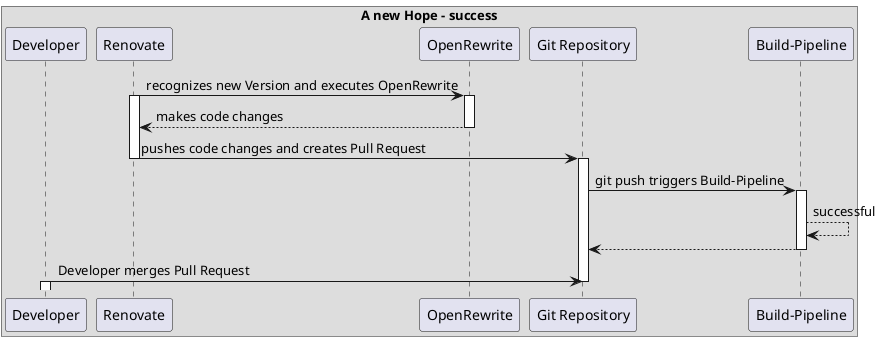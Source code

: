 @startuml
box A new Hope - success
participant Developer

participant Renovate

Renovate -> OpenRewrite : recognizes new Version and executes OpenRewrite
activate Renovate
activate OpenRewrite

OpenRewrite --> Renovate : makes code changes
deactivate OpenRewrite

Renovate -> "Git Repository" : pushes code changes and creates Pull Request
deactivate Renovate
activate "Git Repository"

"Git Repository" -> "Build-Pipeline" : git push triggers Build-Pipeline

activate "Build-Pipeline"
"Build-Pipeline" --> "Build-Pipeline" : successful
"Build-Pipeline" --> "Git Repository" :
deactivate "Build-Pipeline"

Developer -> "Git Repository" : Developer merges Pull Request
deactivate "Git Repository"
activate Developer
deactivate Developer
end box
@enduml